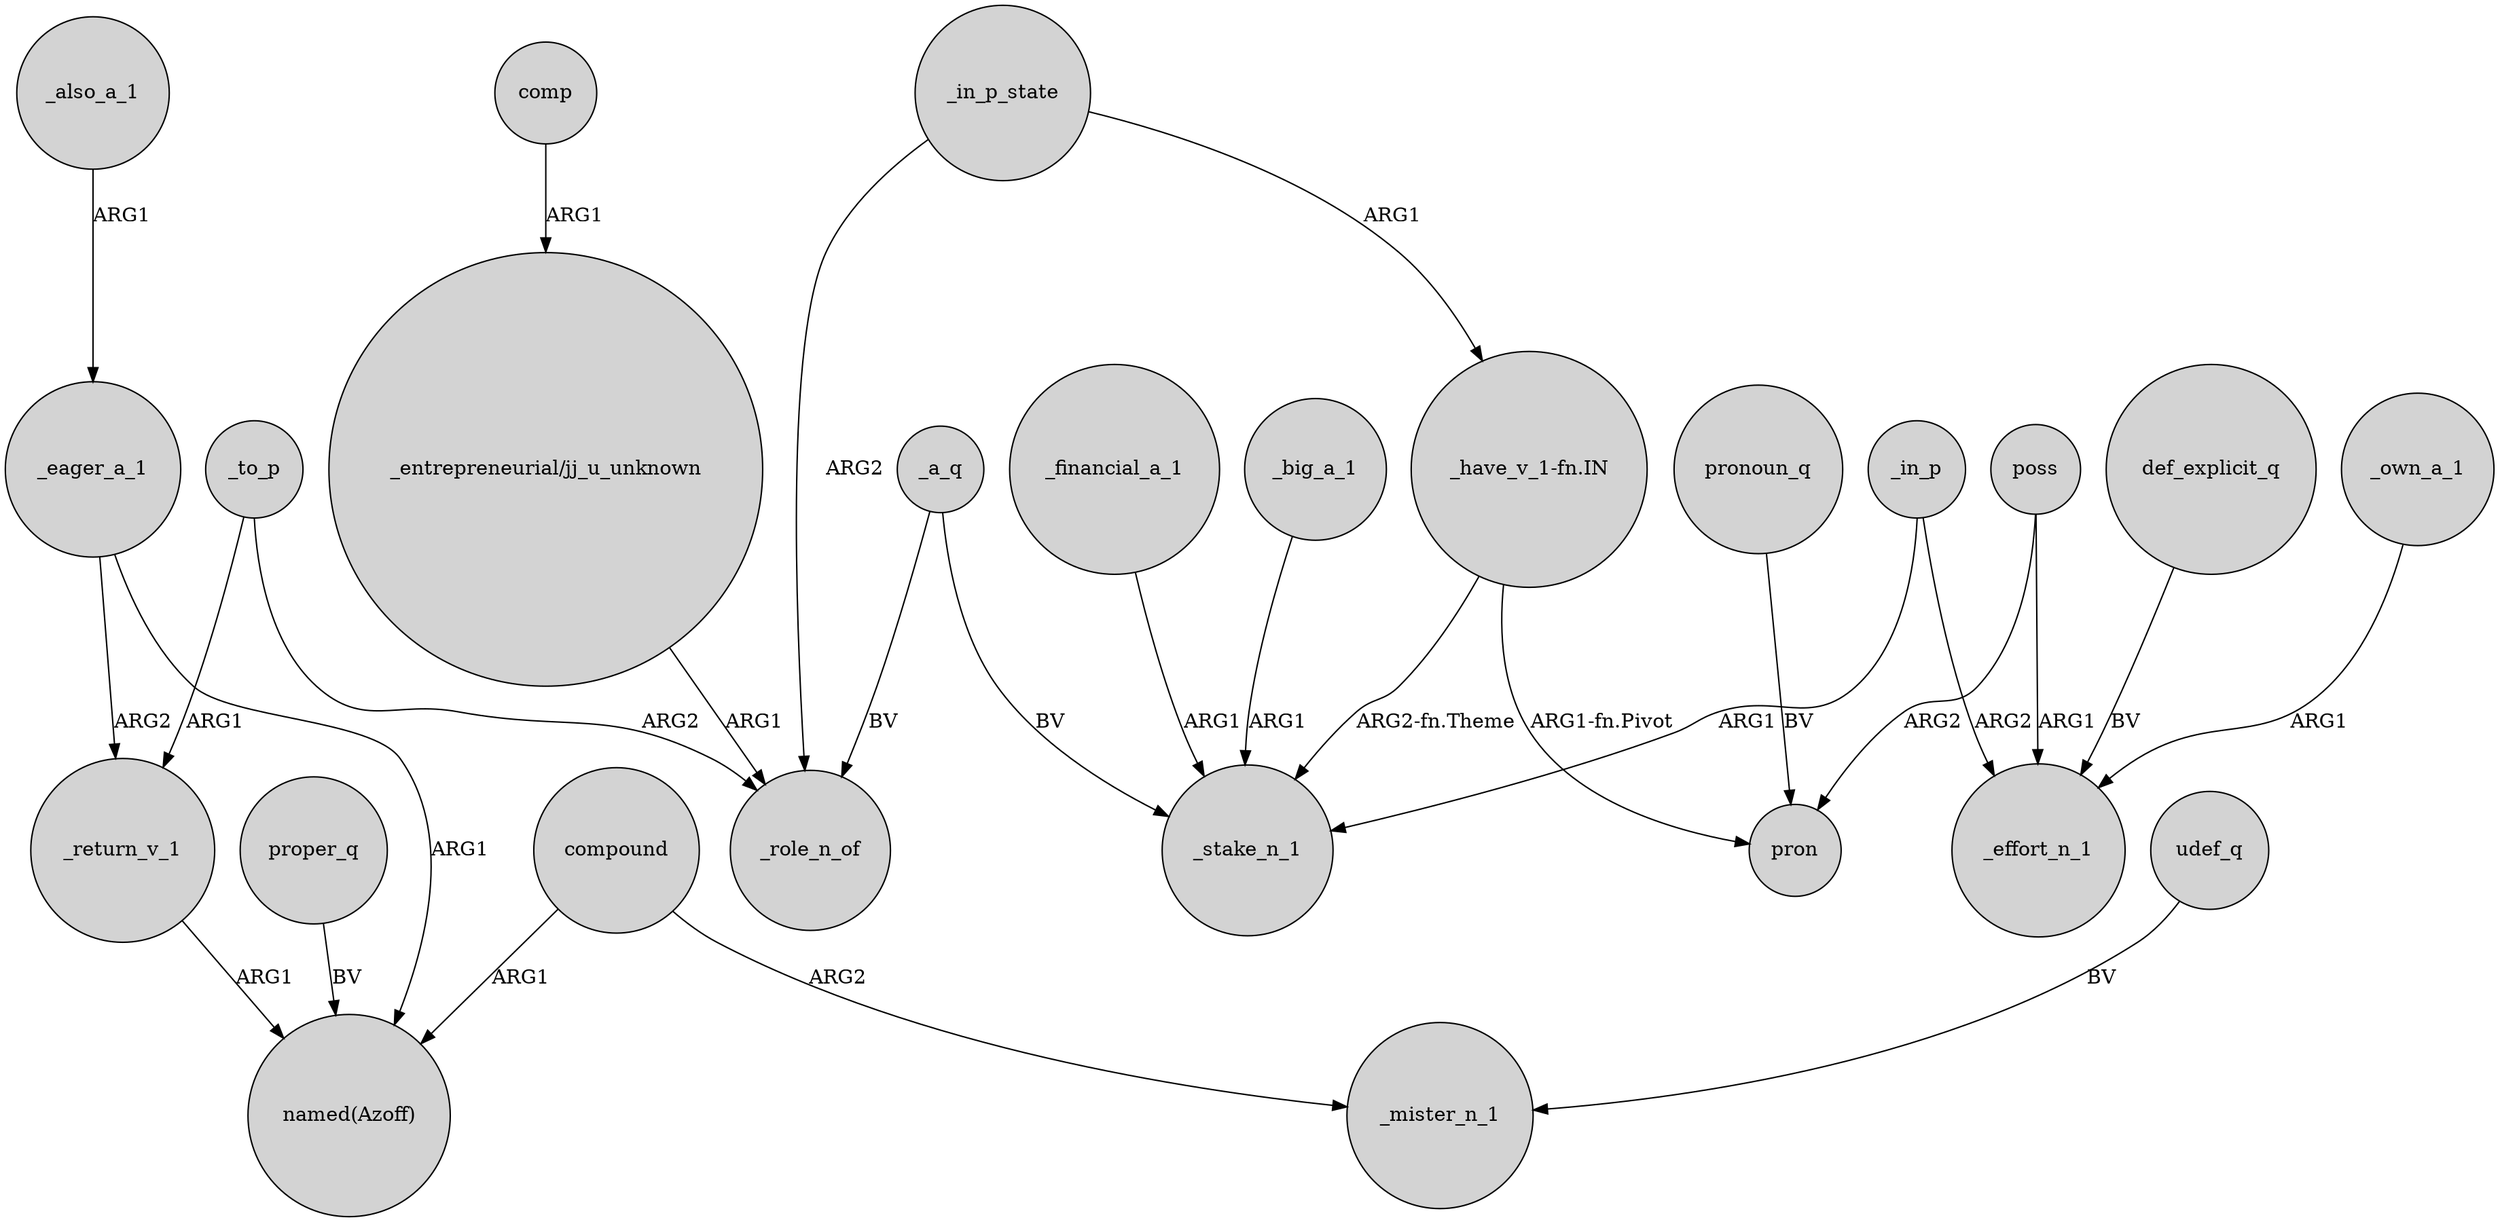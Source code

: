 digraph {
	node [shape=circle style=filled]
	compound -> "named(Azoff)" [label=ARG1]
	_return_v_1 -> "named(Azoff)" [label=ARG1]
	_a_q -> _stake_n_1 [label=BV]
	_financial_a_1 -> _stake_n_1 [label=ARG1]
	_to_p -> _return_v_1 [label=ARG1]
	poss -> pron [label=ARG2]
	_eager_a_1 -> "named(Azoff)" [label=ARG1]
	_in_p -> _effort_n_1 [label=ARG2]
	_a_q -> _role_n_of [label=BV]
	_also_a_1 -> _eager_a_1 [label=ARG1]
	_eager_a_1 -> _return_v_1 [label=ARG2]
	_own_a_1 -> _effort_n_1 [label=ARG1]
	compound -> _mister_n_1 [label=ARG2]
	_in_p_state -> "_have_v_1-fn.IN" [label=ARG1]
	udef_q -> _mister_n_1 [label=BV]
	"_have_v_1-fn.IN" -> pron [label="ARG1-fn.Pivot"]
	_big_a_1 -> _stake_n_1 [label=ARG1]
	_in_p -> _stake_n_1 [label=ARG1]
	pronoun_q -> pron [label=BV]
	"_entrepreneurial/jj_u_unknown" -> _role_n_of [label=ARG1]
	_in_p_state -> _role_n_of [label=ARG2]
	comp -> "_entrepreneurial/jj_u_unknown" [label=ARG1]
	_to_p -> _role_n_of [label=ARG2]
	proper_q -> "named(Azoff)" [label=BV]
	def_explicit_q -> _effort_n_1 [label=BV]
	"_have_v_1-fn.IN" -> _stake_n_1 [label="ARG2-fn.Theme"]
	poss -> _effort_n_1 [label=ARG1]
}
